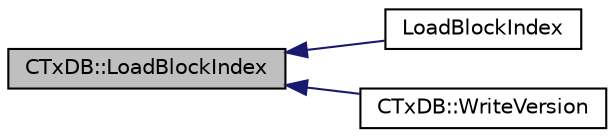 digraph "CTxDB::LoadBlockIndex"
{
  edge [fontname="Helvetica",fontsize="10",labelfontname="Helvetica",labelfontsize="10"];
  node [fontname="Helvetica",fontsize="10",shape=record];
  rankdir="LR";
  Node32 [label="CTxDB::LoadBlockIndex",height=0.2,width=0.4,color="black", fillcolor="grey75", style="filled", fontcolor="black"];
  Node32 -> Node33 [dir="back",color="midnightblue",fontsize="10",style="solid",fontname="Helvetica"];
  Node33 [label="LoadBlockIndex",height=0.2,width=0.4,color="black", fillcolor="white", style="filled",URL="$main_8h.html#a367f303d34b8a5501ac4d77bebab578c"];
  Node32 -> Node34 [dir="back",color="midnightblue",fontsize="10",style="solid",fontname="Helvetica"];
  Node34 [label="CTxDB::WriteVersion",height=0.2,width=0.4,color="black", fillcolor="white", style="filled",URL="$class_c_tx_d_b.html#aa30dbf235b1c229896097e1eb1ea9520"];
}
